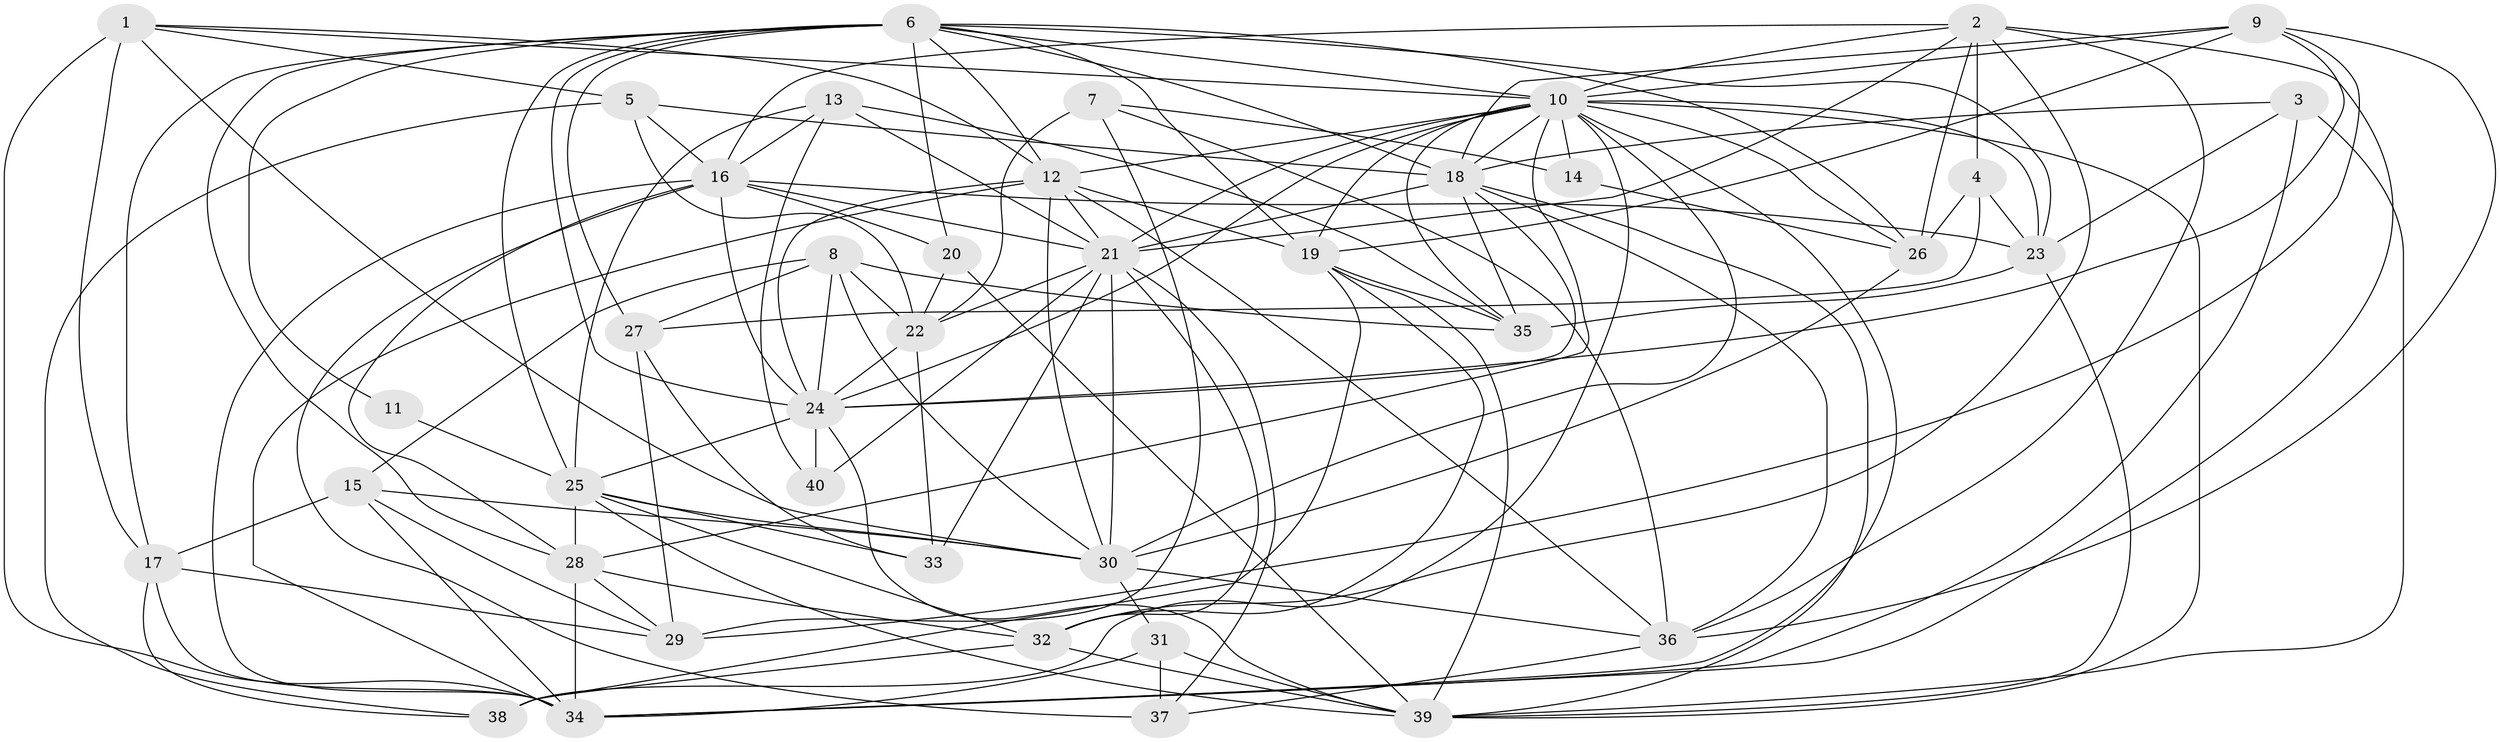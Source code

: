 // original degree distribution, {2: 0.17557251908396945, 6: 0.13740458015267176, 4: 0.22900763358778625, 3: 0.21374045801526717, 5: 0.22137404580152673, 7: 0.022900763358778626}
// Generated by graph-tools (version 1.1) at 2025/51/03/04/25 22:51:20]
// undirected, 40 vertices, 138 edges
graph export_dot {
  node [color=gray90,style=filled];
  1;
  2;
  3;
  4;
  5;
  6;
  7;
  8;
  9;
  10;
  11;
  12;
  13;
  14;
  15;
  16;
  17;
  18;
  19;
  20;
  21;
  22;
  23;
  24;
  25;
  26;
  27;
  28;
  29;
  30;
  31;
  32;
  33;
  34;
  35;
  36;
  37;
  38;
  39;
  40;
  1 -- 5 [weight=1.0];
  1 -- 10 [weight=1.0];
  1 -- 12 [weight=1.0];
  1 -- 17 [weight=1.0];
  1 -- 30 [weight=1.0];
  1 -- 34 [weight=2.0];
  2 -- 4 [weight=1.0];
  2 -- 10 [weight=1.0];
  2 -- 16 [weight=1.0];
  2 -- 21 [weight=1.0];
  2 -- 26 [weight=1.0];
  2 -- 32 [weight=2.0];
  2 -- 34 [weight=1.0];
  2 -- 36 [weight=1.0];
  3 -- 18 [weight=1.0];
  3 -- 23 [weight=1.0];
  3 -- 34 [weight=1.0];
  3 -- 39 [weight=1.0];
  4 -- 23 [weight=1.0];
  4 -- 26 [weight=1.0];
  4 -- 27 [weight=2.0];
  5 -- 16 [weight=1.0];
  5 -- 18 [weight=1.0];
  5 -- 22 [weight=1.0];
  5 -- 38 [weight=1.0];
  6 -- 10 [weight=1.0];
  6 -- 11 [weight=1.0];
  6 -- 12 [weight=2.0];
  6 -- 17 [weight=1.0];
  6 -- 18 [weight=2.0];
  6 -- 19 [weight=1.0];
  6 -- 20 [weight=1.0];
  6 -- 23 [weight=1.0];
  6 -- 24 [weight=1.0];
  6 -- 25 [weight=2.0];
  6 -- 26 [weight=1.0];
  6 -- 27 [weight=2.0];
  6 -- 28 [weight=1.0];
  7 -- 14 [weight=1.0];
  7 -- 22 [weight=1.0];
  7 -- 29 [weight=2.0];
  7 -- 36 [weight=1.0];
  8 -- 15 [weight=1.0];
  8 -- 22 [weight=1.0];
  8 -- 24 [weight=1.0];
  8 -- 27 [weight=1.0];
  8 -- 30 [weight=1.0];
  8 -- 35 [weight=1.0];
  9 -- 10 [weight=1.0];
  9 -- 18 [weight=1.0];
  9 -- 19 [weight=1.0];
  9 -- 24 [weight=1.0];
  9 -- 29 [weight=1.0];
  9 -- 36 [weight=1.0];
  10 -- 12 [weight=2.0];
  10 -- 14 [weight=3.0];
  10 -- 18 [weight=2.0];
  10 -- 19 [weight=1.0];
  10 -- 21 [weight=1.0];
  10 -- 23 [weight=1.0];
  10 -- 24 [weight=2.0];
  10 -- 26 [weight=2.0];
  10 -- 28 [weight=2.0];
  10 -- 30 [weight=1.0];
  10 -- 34 [weight=2.0];
  10 -- 35 [weight=1.0];
  10 -- 38 [weight=1.0];
  10 -- 39 [weight=1.0];
  11 -- 25 [weight=1.0];
  12 -- 19 [weight=1.0];
  12 -- 21 [weight=1.0];
  12 -- 24 [weight=1.0];
  12 -- 30 [weight=1.0];
  12 -- 34 [weight=1.0];
  12 -- 36 [weight=1.0];
  13 -- 16 [weight=1.0];
  13 -- 21 [weight=1.0];
  13 -- 25 [weight=1.0];
  13 -- 35 [weight=2.0];
  13 -- 40 [weight=1.0];
  14 -- 26 [weight=1.0];
  15 -- 17 [weight=2.0];
  15 -- 29 [weight=2.0];
  15 -- 30 [weight=1.0];
  15 -- 34 [weight=1.0];
  16 -- 20 [weight=1.0];
  16 -- 21 [weight=1.0];
  16 -- 23 [weight=1.0];
  16 -- 24 [weight=1.0];
  16 -- 28 [weight=1.0];
  16 -- 34 [weight=1.0];
  16 -- 37 [weight=2.0];
  17 -- 29 [weight=1.0];
  17 -- 34 [weight=1.0];
  17 -- 38 [weight=1.0];
  18 -- 21 [weight=1.0];
  18 -- 24 [weight=1.0];
  18 -- 35 [weight=1.0];
  18 -- 36 [weight=1.0];
  18 -- 39 [weight=1.0];
  19 -- 32 [weight=1.0];
  19 -- 35 [weight=1.0];
  19 -- 38 [weight=1.0];
  19 -- 39 [weight=1.0];
  20 -- 22 [weight=1.0];
  20 -- 39 [weight=1.0];
  21 -- 22 [weight=2.0];
  21 -- 30 [weight=1.0];
  21 -- 32 [weight=1.0];
  21 -- 33 [weight=1.0];
  21 -- 37 [weight=1.0];
  21 -- 40 [weight=1.0];
  22 -- 24 [weight=1.0];
  22 -- 33 [weight=1.0];
  23 -- 35 [weight=3.0];
  23 -- 39 [weight=1.0];
  24 -- 25 [weight=1.0];
  24 -- 39 [weight=1.0];
  24 -- 40 [weight=1.0];
  25 -- 28 [weight=1.0];
  25 -- 30 [weight=1.0];
  25 -- 32 [weight=1.0];
  25 -- 33 [weight=1.0];
  25 -- 39 [weight=1.0];
  26 -- 30 [weight=1.0];
  27 -- 29 [weight=1.0];
  27 -- 33 [weight=1.0];
  28 -- 29 [weight=1.0];
  28 -- 32 [weight=1.0];
  28 -- 34 [weight=1.0];
  30 -- 31 [weight=1.0];
  30 -- 36 [weight=1.0];
  31 -- 34 [weight=1.0];
  31 -- 37 [weight=1.0];
  31 -- 39 [weight=1.0];
  32 -- 38 [weight=1.0];
  32 -- 39 [weight=1.0];
  36 -- 37 [weight=1.0];
}
